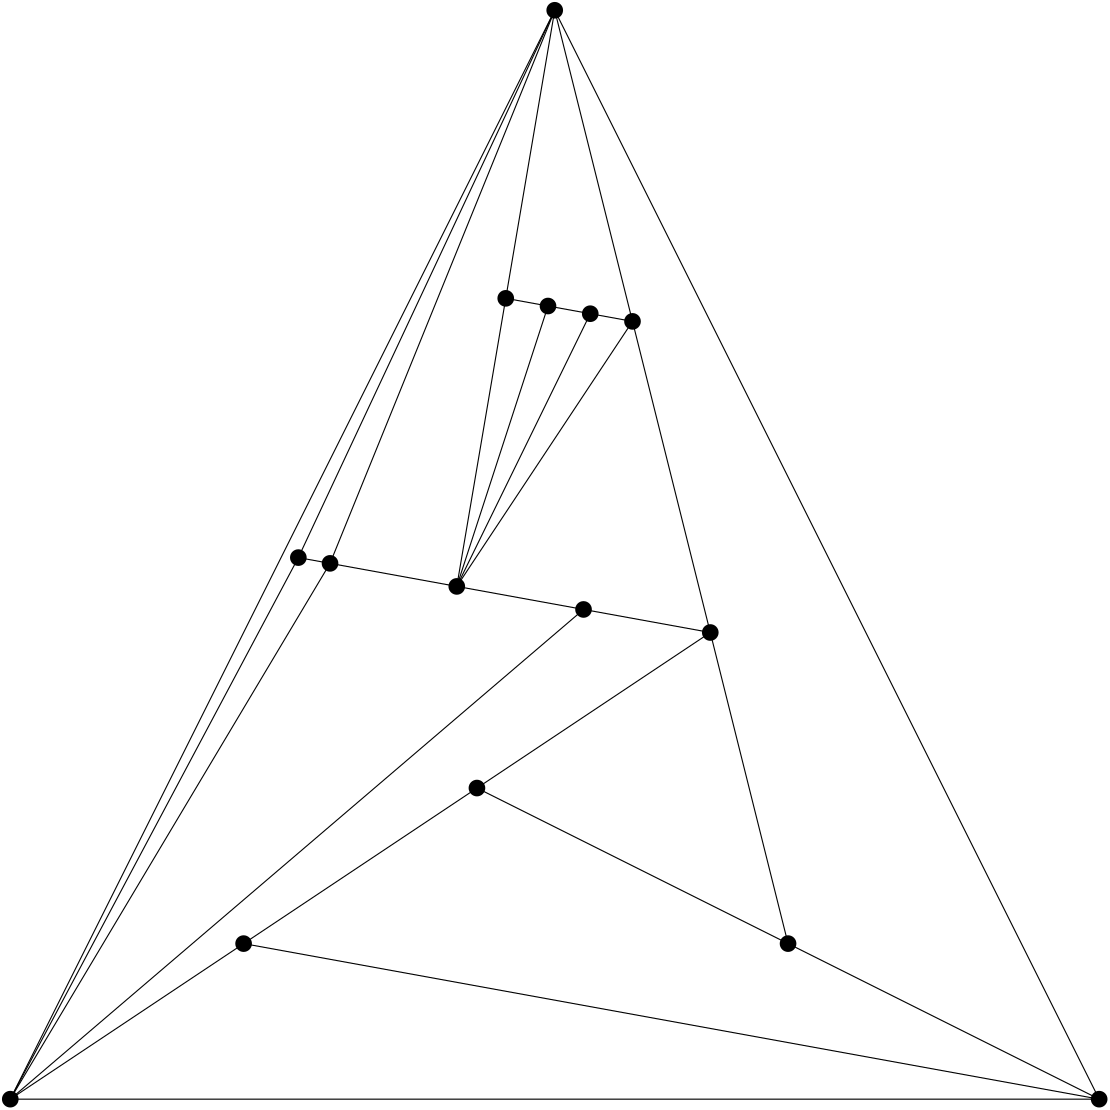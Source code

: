 <?xml version="1.0"?>
			<!DOCTYPE ipe SYSTEM "ipe.dtd">
			<ipe version="70005" creator="Ipe 7.1.4">
			<info created="D:20150825115823" modified="D:20150825115852"/>
					<ipestyle name="basic">
		<symbol name="arrow/arc(spx)">
		<path stroke="sym-stroke" fill="sym-stroke" pen="sym-pen">
		0 0 m
		-1 0.333 l
		-1 -0.333 l
		h
		</path>
		</symbol>
		<symbol name="arrow/farc(spx)">
		<path stroke="sym-stroke" fill="white" pen="sym-pen">
		0 0 m
		-1 0.333 l
		-1 -0.333 l
		h
		</path>
		</symbol>
		<symbol name="mark/circle(sx)" transformations="translations">
		<path fill="sym-stroke">
		0.6 0 0 0.6 0 0 e
		0.4 0 0 0.4 0 0 e
		</path>
		</symbol>
		<symbol name="mark/disk(sx)" transformations="translations">
		<path fill="sym-stroke">
		0.6 0 0 0.6 0 0 e
		</path>
		</symbol>
		<symbol name="mark/fdisk(sfx)" transformations="translations">
		<group>
		<path fill="sym-fill">
		0.5 0 0 0.5 0 0 e
		</path>
		<path fill="sym-stroke" fillrule="eofill">
		0.6 0 0 0.6 0 0 e
		0.4 0 0 0.4 0 0 e
		</path>
		</group>
		</symbol>
		<symbol name="mark/box(sx)" transformations="translations">
		<path fill="sym-stroke" fillrule="eofill">
		-0.6 -0.6 m
		0.6 -0.6 l
		0.6 0.6 l
		-0.6 0.6 l
		h
		-0.4 -0.4 m
		0.4 -0.4 l
		0.4 0.4 l
		-0.4 0.4 l
		h
		</path>
		</symbol>
		<symbol name="mark/square(sx)" transformations="translations">
		<path fill="sym-stroke">
		-0.6 -0.6 m
		0.6 -0.6 l
		0.6 0.6 l
		-0.6 0.6 l
		h
		</path>
		</symbol>
		<symbol name="mark/fsquare(sfx)" transformations="translations">
		<group>
		<path fill="sym-fill">
		-0.5 -0.5 m
		0.5 -0.5 l
		0.5 0.5 l
		-0.5 0.5 l
		h
		</path>
		<path fill="sym-stroke" fillrule="eofill">
		-0.6 -0.6 m
		0.6 -0.6 l
		0.6 0.6 l
		-0.6 0.6 l
		h
		-0.4 -0.4 m
		0.4 -0.4 l
		0.4 0.4 l
		-0.4 0.4 l
		h
		</path>
		</group>
		</symbol>
		<symbol name="mark/cross(sx)" transformations="translations">
		<group>
		<path fill="sym-stroke">
		-0.43 -0.57 m
		0.57 0.43 l
		0.43 0.57 l
		-0.57 -0.43 l
		h
		</path>
		<path fill="sym-stroke">
		-0.43 0.57 m
		0.57 -0.43 l
		0.43 -0.57 l
		-0.57 0.43 l
		h
		</path>
		</group>
		</symbol>
		<symbol name="arrow/fnormal(spx)">
		<path stroke="sym-stroke" fill="white" pen="sym-pen">
		0 0 m
		-1 0.333 l
		-1 -0.333 l
		h
		</path>
		</symbol>
		<symbol name="arrow/pointed(spx)">
		<path stroke="sym-stroke" fill="sym-stroke" pen="sym-pen">
		0 0 m
		-1 0.333 l
		-0.8 0 l
		-1 -0.333 l
		h
		</path>
		</symbol>
		<symbol name="arrow/fpointed(spx)">
		<path stroke="sym-stroke" fill="white" pen="sym-pen">
		0 0 m
		-1 0.333 l
		-0.8 0 l
		-1 -0.333 l
		h
		</path>
		</symbol>
		<symbol name="arrow/linear(spx)">
		<path stroke="sym-stroke" pen="sym-pen">
		-1 0.333 m
		0 0 l
		-1 -0.333 l
		</path>
		</symbol>
		<symbol name="arrow/fdouble(spx)">
		<path stroke="sym-stroke" fill="white" pen="sym-pen">
		0 0 m
		-1 0.333 l
		-1 -0.333 l
		h
		-1 0 m
		-2 0.333 l
		-2 -0.333 l
		h
		</path>
		</symbol>
		<symbol name="arrow/double(spx)">
		<path stroke="sym-stroke" fill="sym-stroke" pen="sym-pen">
		0 0 m
		-1 0.333 l
		-1 -0.333 l
		h
		-1 0 m
		-2 0.333 l
		-2 -0.333 l
		h
		</path>
		</symbol>
		<pen name="heavier" value="0.8"/>
		<pen name="fat" value="1.2"/>
		<pen name="ultrafat" value="2"/>
		<symbolsize name="large" value="5"/>
		<symbolsize name="small" value="2"/>
		<symbolsize name="tiny" value="1.1"/>
		<arrowsize name="large" value="10"/>
		<arrowsize name="small" value="5"/>
		<arrowsize name="tiny" value="3"/>
		<color name="red" value="1 0 0"/>
		<color name="green" value="0 1 0"/>
		<color name="blue" value="0 0 1"/>
		<color name="yellow" value="1 1 0"/>
		<color name="orange" value="1 0.647 0"/>
		<color name="gold" value="1 0.843 0"/>
		<color name="purple" value="0.627 0.125 0.941"/>
		<color name="gray" value="0.745"/>
		<color name="brown" value="0.647 0.165 0.165"/>
		<color name="navy" value="0 0 0.502"/>
		<color name="pink" value="1 0.753 0.796"/>
		<color name="seagreen" value="0.18 0.545 0.341"/>
		<color name="turquoise" value="0.251 0.878 0.816"/>
		<color name="violet" value="0.933 0.51 0.933"/>
		<color name="darkblue" value="0 0 0.545"/>
		<color name="darkcyan" value="0 0.545 0.545"/>
		<color name="darkgray" value="0.663"/>
		<color name="darkgreen" value="0 0.392 0"/>
		<color name="darkmagenta" value="0.545 0 0.545"/>
		<color name="darkorange" value="1 0.549 0"/>
		<color name="darkred" value="0.545 0 0"/>
		<color name="lightblue" value="0.678 0.847 0.902"/>
		<color name="lightcyan" value="0.878 1 1"/>
		<color name="lightgray" value="0.827"/>
		<color name="lightgreen" value="0.565 0.933 0.565"/>
		<color name="lightyellow" value="1 1 0.878"/>
		<dashstyle name="dashed" value="[4] 0"/>
		<dashstyle name="dotted" value="[1 3] 0"/>
		<dashstyle name="dash dotted" value="[4 2 1 2] 0"/>
		<dashstyle name="dash dot dotted" value="[4 2 1 2 1 2] 0"/>
		<textsize name="large" value="\large"/>
		<textsize name="Large" value="\Large"/>
		<textsize name="LARGE" value="\LARGE"/>
		<textsize name="huge" value="\huge"/>
		<textsize name="Huge" value="\Huge"/>
		<textsize name="small" value="\small"/>
		<textsize name="footnote" value="\footnotesize"/>
		<textsize name="tiny" value="\tiny"/>
		<textstyle name="center" begin="\begin{center}" end="\end{center}"/>
		<textstyle name="itemize" begin="\begin{itemize}" end="\end{itemize}"/>
		<textstyle name="item" begin="\begin{itemize}\item{}" end="\end{itemize}"/>
		<gridsize name="4 pts" value="4"/>
		<gridsize name="8 pts (~3 mm)" value="8"/>
		<gridsize name="16 pts (~6 mm)" value="16"/>
		<gridsize name="32 pts (~12 mm)" value="32"/>
		<gridsize name="10 pts (~3.5 mm)" value="10"/>
		<gridsize name="20 pts (~7 mm)" value="20"/>
		<gridsize name="14 pts (~5 mm)" value="14"/>
		<gridsize name="28 pts (~10 mm)" value="28"/>
		<gridsize name="56 pts (~20 mm)" value="56"/>
		<anglesize name="90 deg" value="90"/>
		<anglesize name="60 deg" value="60"/>
		<anglesize name="45 deg" value="45"/>
		<anglesize name="30 deg" value="30"/>
		<anglesize name="22.5 deg" value="22.5"/>
		<tiling name="falling" angle="-60" step="4" width="1"/>
		<tiling name="rising" angle="30" step="4" width="1"/>
		</ipestyle>
<page>
			<layer name="alpha"/>
			<layer name="beta"/>
			<view layers="alpha beta" active="alpha"/>
<path layer="beta" stroke="black">
352.000000000000 268.000000000000 m
306.370370370370 276.296296296296 l
</path>
<path layer="beta" stroke="black">
352.000000000000 268.000000000000 m
380.000000000000 156.000000000000 l
</path>
<path layer="beta" stroke="black">
352.000000000000 268.000000000000 m
324.000000000000 380.000000000000 l
</path>
<path layer="beta" stroke="black">
352.000000000000 268.000000000000 m
268.000000000000 212.000000000000 l
</path>
<path layer="beta" stroke="black">
278.370370370371 388.296296296296 m
260.740740740741 284.592592592592 l
</path>
<path layer="beta" stroke="black">
278.370370370371 388.296296296296 m
296.000000000000 492.000000000000 l
</path>
<path layer="beta" stroke="black">
278.370370370371 388.296296296296 m
293.580246913580 385.530864197531 l
</path>
<path layer="beta" stroke="black">
260.740740740741 284.592592592592 m
306.370370370370 276.296296296296 l
</path>
<path layer="beta" stroke="black">
260.740740740741 284.592592592592 m
324.000000000000 380.000000000000 l
</path>
<path layer="beta" stroke="black">
260.740740740741 284.592592592592 m
308.790123456790 382.765432098766 l
</path>
<path layer="beta" stroke="black">
260.740740740741 284.592592592592 m
215.111111111111 292.888888888889 l
</path>
<path layer="beta" stroke="black">
260.740740740741 284.592592592592 m
293.580246913580 385.530864197531 l
</path>
<path layer="beta" stroke="black">
306.370370370370 276.296296296296 m
100.000000000000 100.000000000000 l
</path>
<path layer="beta" stroke="black">
380.000000000000 156.000000000000 m
492.000000000000 100.000000000000 l
</path>
<path layer="beta" stroke="black">
380.000000000000 156.000000000000 m
268.000000000000 212.000000000000 l
</path>
<path layer="beta" stroke="black">
324.000000000000 380.000000000000 m
308.790123456790 382.765432098766 l
</path>
<path layer="beta" stroke="black">
324.000000000000 380.000000000000 m
296.000000000000 492.000000000000 l
</path>
<path layer="beta" stroke="black">
308.790123456790 382.765432098766 m
293.580246913580 385.530864197531 l
</path>
<path layer="beta" stroke="black">
492.000000000000 100.000000000000 m
296.000000000000 492.000000000000 l
</path>
<path layer="beta" stroke="black">
492.000000000000 100.000000000000 m
184.000000000000 156.000000000000 l
</path>
<path layer="beta" stroke="black">
492.000000000000 100.000000000000 m
100.000000000000 100.000000000000 l
</path>
<path layer="beta" stroke="black">
296.000000000000 492.000000000000 m
215.111111111111 292.888888888889 l
</path>
<path layer="beta" stroke="black">
296.000000000000 492.000000000000 m
203.703703703704 294.962962962963 l
</path>
<path layer="beta" stroke="black">
296.000000000000 492.000000000000 m
100.000000000000 100.000000000000 l
</path>
<path layer="beta" stroke="black">
184.000000000000 156.000000000000 m
268.000000000000 212.000000000000 l
</path>
<path layer="beta" stroke="black">
184.000000000000 156.000000000000 m
100.000000000000 100.000000000000 l
</path>
<path layer="beta" stroke="black">
215.111111111111 292.888888888889 m
203.703703703704 294.962962962963 l
</path>
<path layer="beta" stroke="black">
215.111111111111 292.888888888889 m
100.000000000000 100.000000000000 l
</path>
<path layer="beta" stroke="black">
203.703703703704 294.962962962963 m
100.000000000000 100.000000000000 l
</path>
<use layer="alpha" name="mark/disk(sx)" pos="352.000000000000 268.000000000000" size="large" stroke="black"/>
<use layer="alpha" name="mark/disk(sx)" pos="278.370370370371 388.296296296296" size="large" stroke="black"/>
<use layer="alpha" name="mark/disk(sx)" pos="260.740740740741 284.592592592592" size="large" stroke="black"/>
<use layer="alpha" name="mark/disk(sx)" pos="306.370370370370 276.296296296296" size="large" stroke="black"/>
<use layer="alpha" name="mark/disk(sx)" pos="380.000000000000 156.000000000000" size="large" stroke="black"/>
<use layer="alpha" name="mark/disk(sx)" pos="324.000000000000 380.000000000000" size="large" stroke="black"/>
<use layer="alpha" name="mark/disk(sx)" pos="308.790123456790 382.765432098766" size="large" stroke="black"/>
<use layer="alpha" name="mark/disk(sx)" pos="492.000000000000 100.000000000000" size="large" stroke="black"/>
<use layer="alpha" name="mark/disk(sx)" pos="296.000000000000 492.000000000000" size="large" stroke="black"/>
<use layer="alpha" name="mark/disk(sx)" pos="184.000000000000 156.000000000000" size="large" stroke="black"/>
<use layer="alpha" name="mark/disk(sx)" pos="215.111111111111 292.888888888889" size="large" stroke="black"/>
<use layer="alpha" name="mark/disk(sx)" pos="203.703703703704 294.962962962963" size="large" stroke="black"/>
<use layer="alpha" name="mark/disk(sx)" pos="268.000000000000 212.000000000000" size="large" stroke="black"/>
<use layer="alpha" name="mark/disk(sx)" pos="100.000000000000 100.000000000000" size="large" stroke="black"/>
<use layer="alpha" name="mark/disk(sx)" pos="293.580246913580 385.530864197531" size="large" stroke="black"/>
</page>
</ipe>